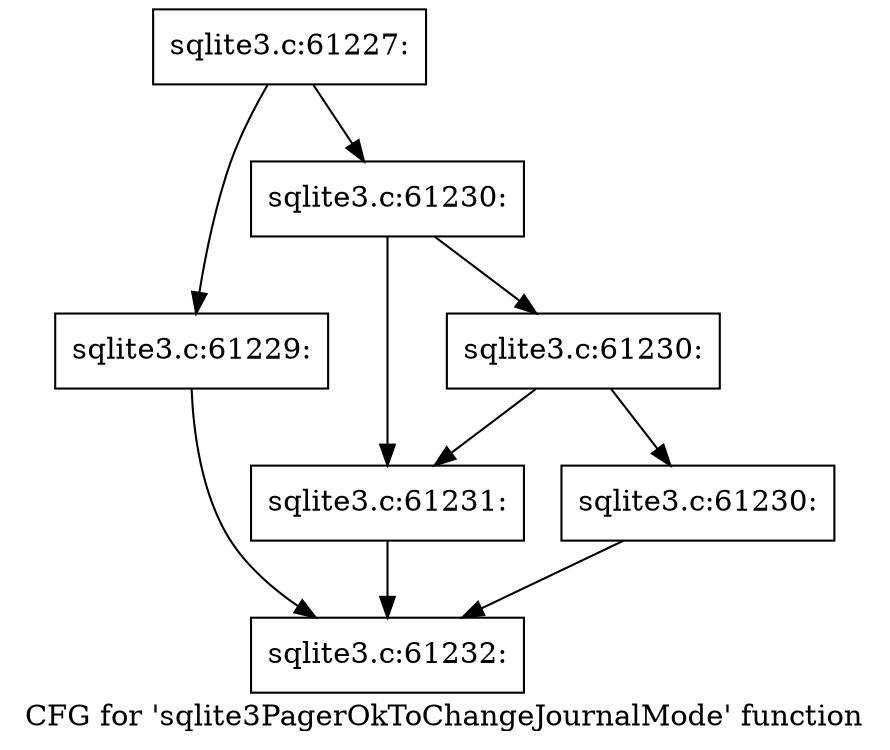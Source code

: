 digraph "CFG for 'sqlite3PagerOkToChangeJournalMode' function" {
	label="CFG for 'sqlite3PagerOkToChangeJournalMode' function";

	Node0x55c0f84994d0 [shape=record,label="{sqlite3.c:61227:}"];
	Node0x55c0f84994d0 -> Node0x55c0f849acb0;
	Node0x55c0f84994d0 -> Node0x55c0f849ad00;
	Node0x55c0f849acb0 [shape=record,label="{sqlite3.c:61229:}"];
	Node0x55c0f849acb0 -> Node0x55c0f849a970;
	Node0x55c0f849ad00 [shape=record,label="{sqlite3.c:61230:}"];
	Node0x55c0f849ad00 -> Node0x55c0f849d660;
	Node0x55c0f849ad00 -> Node0x55c0f849aed0;
	Node0x55c0f849d660 [shape=record,label="{sqlite3.c:61230:}"];
	Node0x55c0f849d660 -> Node0x55c0f849cde0;
	Node0x55c0f849d660 -> Node0x55c0f849aed0;
	Node0x55c0f849cde0 [shape=record,label="{sqlite3.c:61230:}"];
	Node0x55c0f849cde0 -> Node0x55c0f849a970;
	Node0x55c0f849aed0 [shape=record,label="{sqlite3.c:61231:}"];
	Node0x55c0f849aed0 -> Node0x55c0f849a970;
	Node0x55c0f849a970 [shape=record,label="{sqlite3.c:61232:}"];
}
